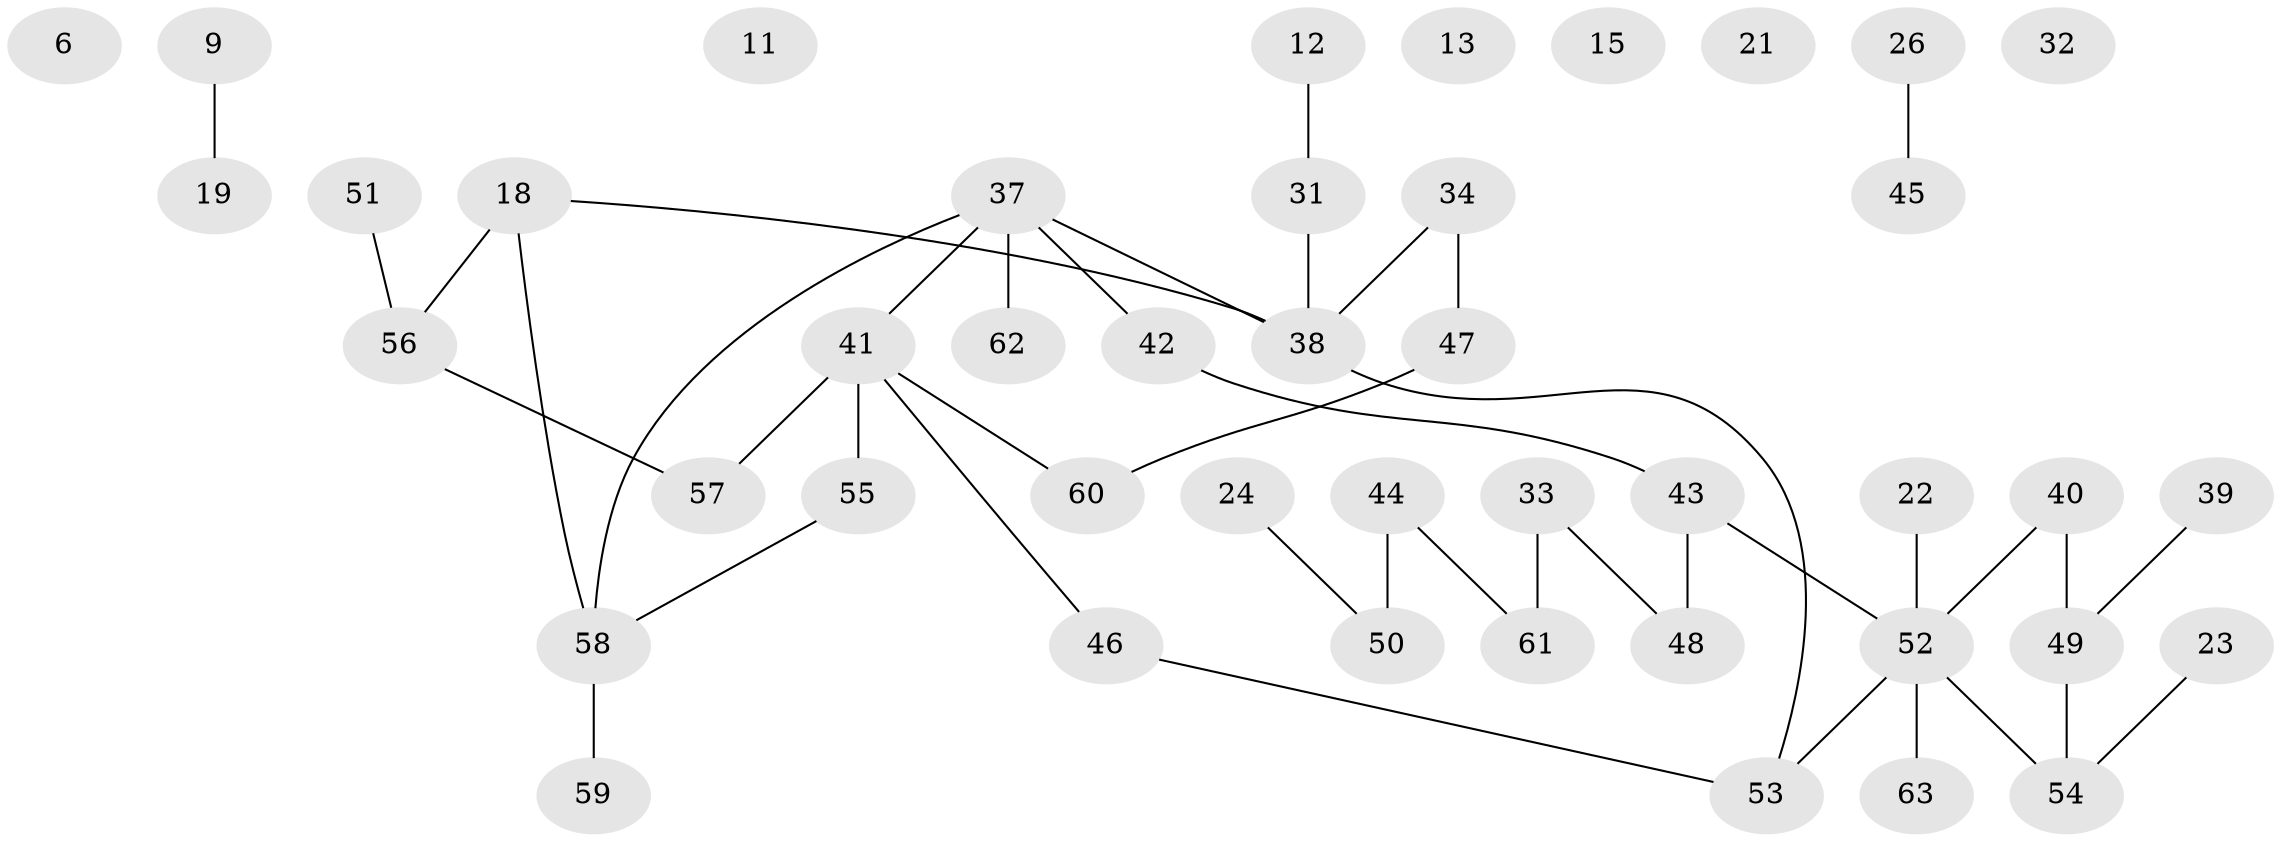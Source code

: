 // original degree distribution, {4: 0.047619047619047616, 2: 0.2857142857142857, 1: 0.2698412698412698, 0: 0.09523809523809523, 3: 0.2698412698412698, 5: 0.031746031746031744}
// Generated by graph-tools (version 1.1) at 2025/44/03/04/25 21:44:06]
// undirected, 44 vertices, 42 edges
graph export_dot {
graph [start="1"]
  node [color=gray90,style=filled];
  6;
  9;
  11;
  12;
  13;
  15;
  18 [super="+2+10"];
  19;
  21;
  22;
  23;
  24;
  26;
  31;
  32;
  33;
  34;
  37 [super="+8"];
  38;
  39;
  40;
  41 [super="+3+30"];
  42;
  43;
  44;
  45;
  46 [super="+17+7"];
  47;
  48 [super="+20"];
  49 [super="+4+16+29"];
  50 [super="+14"];
  51;
  52 [super="+27"];
  53 [super="+35"];
  54 [super="+28"];
  55;
  56 [super="+36"];
  57 [super="+5"];
  58;
  59;
  60;
  61;
  62;
  63;
  9 -- 19;
  12 -- 31;
  18 -- 56 [weight=2];
  18 -- 58;
  18 -- 38;
  22 -- 52;
  23 -- 54;
  24 -- 50;
  26 -- 45;
  31 -- 38;
  33 -- 48;
  33 -- 61;
  34 -- 38;
  34 -- 47;
  37 -- 58;
  37 -- 38;
  37 -- 42;
  37 -- 62;
  37 -- 41;
  38 -- 53;
  39 -- 49;
  40 -- 52;
  40 -- 49;
  41 -- 46;
  41 -- 57;
  41 -- 60;
  41 -- 55;
  42 -- 43;
  43 -- 48;
  43 -- 52;
  44 -- 50 [weight=2];
  44 -- 61;
  46 -- 53;
  47 -- 60;
  49 -- 54;
  51 -- 56;
  52 -- 53;
  52 -- 54;
  52 -- 63;
  55 -- 58;
  56 -- 57;
  58 -- 59;
}
